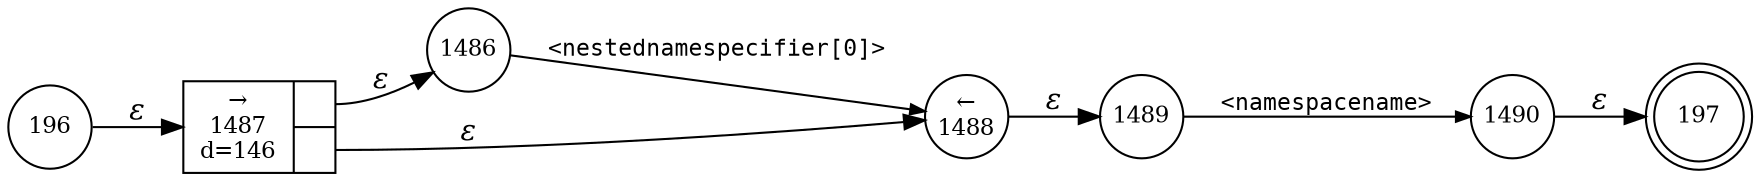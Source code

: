 digraph ATN {
rankdir=LR;
s197[fontsize=11, label="197", shape=doublecircle, fixedsize=true, width=.6];
s1488[fontsize=11,label="&larr;\n1488", shape=circle, fixedsize=true, width=.55, peripheries=1];
s1489[fontsize=11,label="1489", shape=circle, fixedsize=true, width=.55, peripheries=1];
s1490[fontsize=11,label="1490", shape=circle, fixedsize=true, width=.55, peripheries=1];
s196[fontsize=11,label="196", shape=circle, fixedsize=true, width=.55, peripheries=1];
s1486[fontsize=11,label="1486", shape=circle, fixedsize=true, width=.55, peripheries=1];
s1487[fontsize=11,label="{&rarr;\n1487\nd=146|{<p0>|<p1>}}", shape=record, fixedsize=false, peripheries=1];
s196 -> s1487 [fontname="Times-Italic", label="&epsilon;"];
s1487:p0 -> s1486 [fontname="Times-Italic", label="&epsilon;"];
s1487:p1 -> s1488 [fontname="Times-Italic", label="&epsilon;"];
s1486 -> s1488 [fontsize=11, fontname="Courier", arrowsize=.7, label = "<nestednamespecifier[0]>", arrowhead = normal];
s1488 -> s1489 [fontname="Times-Italic", label="&epsilon;"];
s1489 -> s1490 [fontsize=11, fontname="Courier", arrowsize=.7, label = "<namespacename>", arrowhead = normal];
s1490 -> s197 [fontname="Times-Italic", label="&epsilon;"];
}